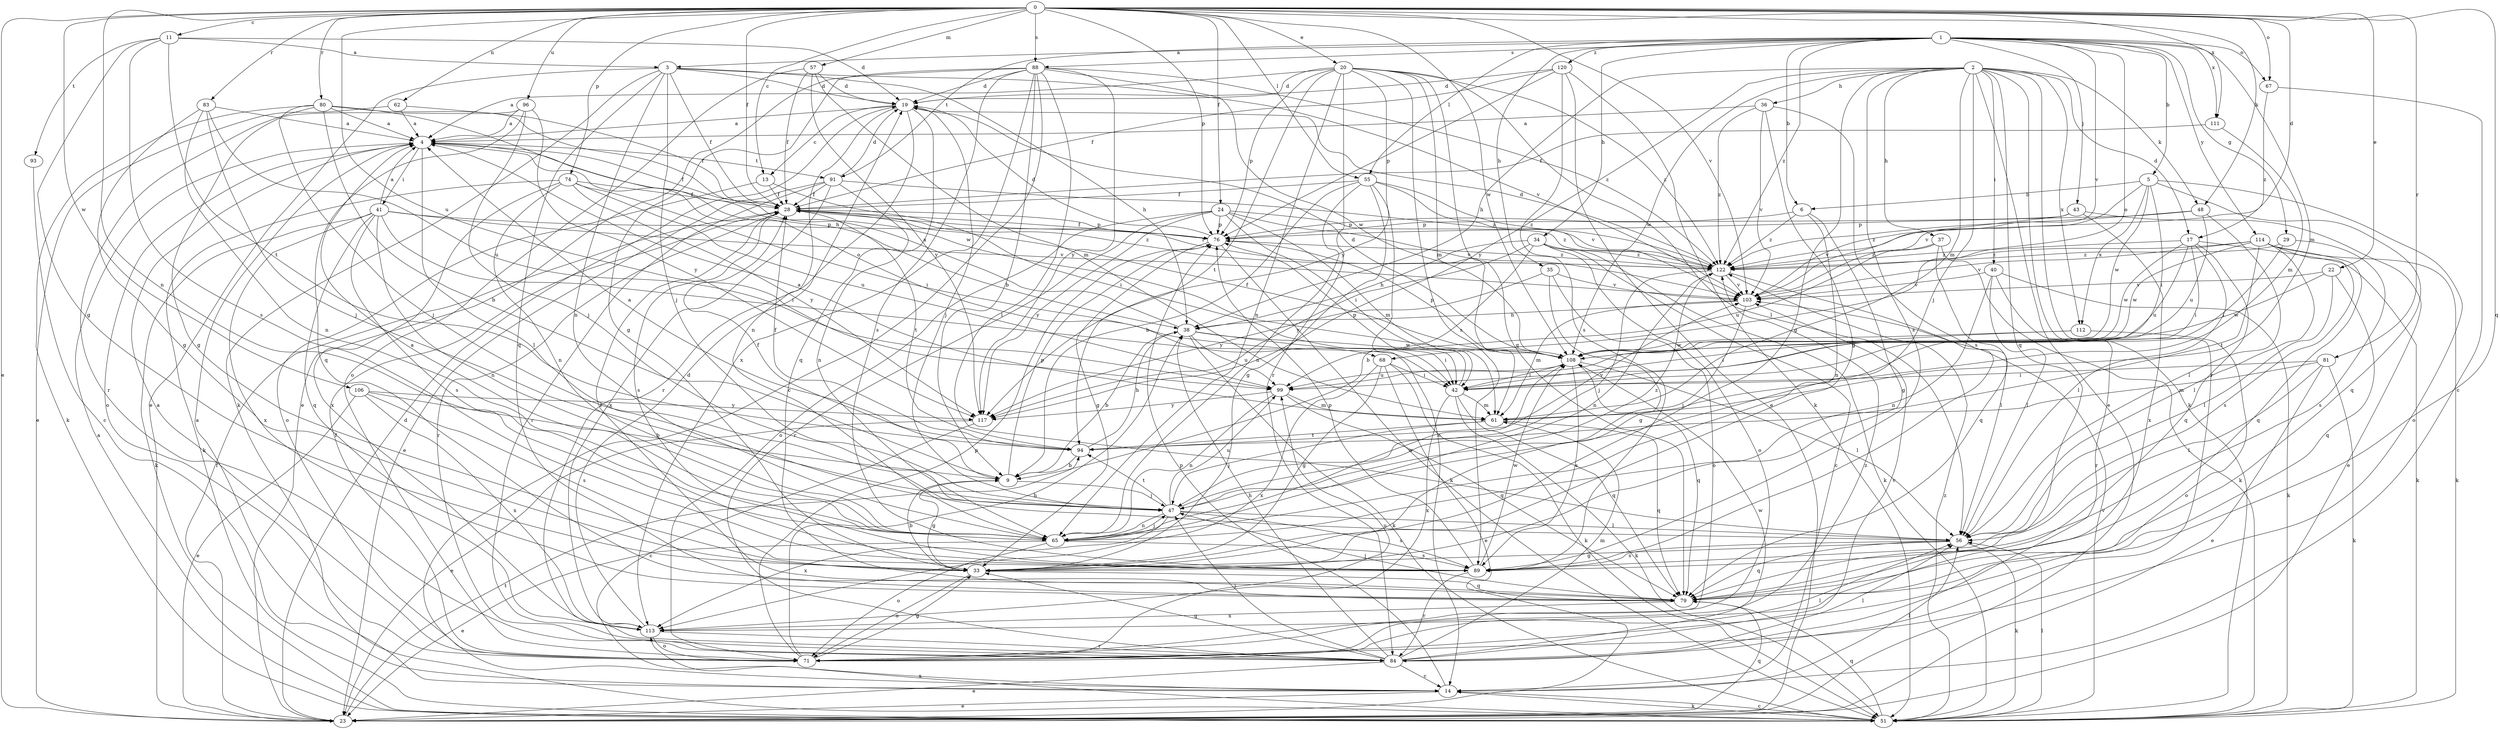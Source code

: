 strict digraph  {
0;
1;
2;
3;
4;
5;
6;
9;
11;
13;
14;
17;
19;
20;
22;
23;
24;
28;
29;
33;
34;
35;
36;
37;
38;
40;
41;
42;
43;
47;
48;
51;
55;
56;
57;
61;
62;
65;
67;
68;
71;
74;
76;
79;
80;
81;
83;
84;
88;
89;
91;
93;
94;
96;
99;
103;
106;
108;
111;
112;
113;
114;
117;
120;
122;
0 -> 11  [label=c];
0 -> 13  [label=c];
0 -> 17  [label=d];
0 -> 20  [label=e];
0 -> 22  [label=e];
0 -> 23  [label=e];
0 -> 24  [label=f];
0 -> 28  [label=f];
0 -> 48  [label=k];
0 -> 55  [label=l];
0 -> 57  [label=m];
0 -> 62  [label=n];
0 -> 65  [label=n];
0 -> 67  [label=o];
0 -> 74  [label=p];
0 -> 76  [label=p];
0 -> 79  [label=q];
0 -> 80  [label=r];
0 -> 81  [label=r];
0 -> 83  [label=r];
0 -> 88  [label=s];
0 -> 96  [label=u];
0 -> 99  [label=u];
0 -> 103  [label=v];
0 -> 106  [label=w];
0 -> 108  [label=w];
0 -> 111  [label=x];
1 -> 3  [label=a];
1 -> 5  [label=b];
1 -> 6  [label=b];
1 -> 29  [label=g];
1 -> 34  [label=h];
1 -> 35  [label=h];
1 -> 43  [label=j];
1 -> 55  [label=l];
1 -> 61  [label=m];
1 -> 67  [label=o];
1 -> 68  [label=o];
1 -> 88  [label=s];
1 -> 91  [label=t];
1 -> 103  [label=v];
1 -> 111  [label=x];
1 -> 114  [label=y];
1 -> 120  [label=z];
1 -> 122  [label=z];
2 -> 17  [label=d];
2 -> 23  [label=e];
2 -> 33  [label=g];
2 -> 36  [label=h];
2 -> 37  [label=h];
2 -> 38  [label=h];
2 -> 40  [label=i];
2 -> 47  [label=j];
2 -> 48  [label=k];
2 -> 51  [label=k];
2 -> 61  [label=m];
2 -> 79  [label=q];
2 -> 84  [label=r];
2 -> 89  [label=s];
2 -> 108  [label=w];
2 -> 112  [label=x];
2 -> 117  [label=y];
3 -> 19  [label=d];
3 -> 23  [label=e];
3 -> 28  [label=f];
3 -> 38  [label=h];
3 -> 47  [label=j];
3 -> 51  [label=k];
3 -> 65  [label=n];
3 -> 79  [label=q];
3 -> 103  [label=v];
4 -> 28  [label=f];
4 -> 41  [label=i];
4 -> 56  [label=l];
4 -> 68  [label=o];
4 -> 71  [label=o];
4 -> 91  [label=t];
5 -> 6  [label=b];
5 -> 42  [label=i];
5 -> 71  [label=o];
5 -> 79  [label=q];
5 -> 103  [label=v];
5 -> 108  [label=w];
5 -> 112  [label=x];
6 -> 33  [label=g];
6 -> 65  [label=n];
6 -> 76  [label=p];
6 -> 122  [label=z];
9 -> 28  [label=f];
9 -> 33  [label=g];
9 -> 47  [label=j];
9 -> 76  [label=p];
11 -> 3  [label=a];
11 -> 19  [label=d];
11 -> 33  [label=g];
11 -> 89  [label=s];
11 -> 93  [label=t];
11 -> 94  [label=t];
13 -> 28  [label=f];
13 -> 42  [label=i];
13 -> 71  [label=o];
14 -> 4  [label=a];
14 -> 23  [label=e];
14 -> 51  [label=k];
14 -> 56  [label=l];
14 -> 76  [label=p];
17 -> 42  [label=i];
17 -> 51  [label=k];
17 -> 56  [label=l];
17 -> 79  [label=q];
17 -> 99  [label=u];
17 -> 108  [label=w];
17 -> 122  [label=z];
19 -> 4  [label=a];
19 -> 13  [label=c];
19 -> 47  [label=j];
19 -> 65  [label=n];
19 -> 79  [label=q];
19 -> 84  [label=r];
20 -> 4  [label=a];
20 -> 19  [label=d];
20 -> 56  [label=l];
20 -> 61  [label=m];
20 -> 65  [label=n];
20 -> 76  [label=p];
20 -> 79  [label=q];
20 -> 84  [label=r];
20 -> 89  [label=s];
20 -> 94  [label=t];
20 -> 117  [label=y];
20 -> 122  [label=z];
22 -> 56  [label=l];
22 -> 79  [label=q];
22 -> 103  [label=v];
22 -> 108  [label=w];
23 -> 19  [label=d];
23 -> 28  [label=f];
23 -> 79  [label=q];
23 -> 94  [label=t];
24 -> 42  [label=i];
24 -> 61  [label=m];
24 -> 71  [label=o];
24 -> 76  [label=p];
24 -> 84  [label=r];
24 -> 103  [label=v];
24 -> 117  [label=y];
24 -> 122  [label=z];
28 -> 76  [label=p];
28 -> 84  [label=r];
28 -> 89  [label=s];
28 -> 94  [label=t];
28 -> 122  [label=z];
29 -> 42  [label=i];
29 -> 89  [label=s];
29 -> 122  [label=z];
33 -> 9  [label=b];
33 -> 71  [label=o];
33 -> 79  [label=q];
34 -> 9  [label=b];
34 -> 14  [label=c];
34 -> 38  [label=h];
34 -> 51  [label=k];
34 -> 71  [label=o];
34 -> 117  [label=y];
34 -> 122  [label=z];
35 -> 33  [label=g];
35 -> 71  [label=o];
35 -> 103  [label=v];
35 -> 117  [label=y];
36 -> 4  [label=a];
36 -> 33  [label=g];
36 -> 89  [label=s];
36 -> 103  [label=v];
36 -> 122  [label=z];
37 -> 51  [label=k];
37 -> 79  [label=q];
37 -> 99  [label=u];
37 -> 122  [label=z];
38 -> 4  [label=a];
38 -> 9  [label=b];
38 -> 42  [label=i];
38 -> 51  [label=k];
38 -> 99  [label=u];
38 -> 108  [label=w];
40 -> 51  [label=k];
40 -> 56  [label=l];
40 -> 65  [label=n];
40 -> 84  [label=r];
40 -> 103  [label=v];
41 -> 4  [label=a];
41 -> 42  [label=i];
41 -> 51  [label=k];
41 -> 65  [label=n];
41 -> 76  [label=p];
41 -> 79  [label=q];
41 -> 89  [label=s];
41 -> 103  [label=v];
41 -> 113  [label=x];
42 -> 51  [label=k];
42 -> 61  [label=m];
42 -> 76  [label=p];
42 -> 79  [label=q];
42 -> 113  [label=x];
43 -> 23  [label=e];
43 -> 76  [label=p];
43 -> 103  [label=v];
43 -> 113  [label=x];
47 -> 56  [label=l];
47 -> 65  [label=n];
47 -> 89  [label=s];
47 -> 94  [label=t];
47 -> 99  [label=u];
47 -> 113  [label=x];
47 -> 122  [label=z];
48 -> 56  [label=l];
48 -> 76  [label=p];
48 -> 99  [label=u];
48 -> 122  [label=z];
51 -> 4  [label=a];
51 -> 14  [label=c];
51 -> 56  [label=l];
51 -> 79  [label=q];
51 -> 103  [label=v];
51 -> 113  [label=x];
51 -> 122  [label=z];
55 -> 9  [label=b];
55 -> 14  [label=c];
55 -> 28  [label=f];
55 -> 33  [label=g];
55 -> 65  [label=n];
55 -> 103  [label=v];
55 -> 122  [label=z];
56 -> 33  [label=g];
56 -> 51  [label=k];
56 -> 79  [label=q];
56 -> 89  [label=s];
57 -> 19  [label=d];
57 -> 28  [label=f];
57 -> 61  [label=m];
57 -> 71  [label=o];
57 -> 117  [label=y];
61 -> 4  [label=a];
61 -> 47  [label=j];
61 -> 79  [label=q];
61 -> 94  [label=t];
62 -> 4  [label=a];
62 -> 23  [label=e];
62 -> 28  [label=f];
65 -> 4  [label=a];
65 -> 23  [label=e];
65 -> 47  [label=j];
65 -> 71  [label=o];
65 -> 89  [label=s];
65 -> 108  [label=w];
67 -> 14  [label=c];
67 -> 122  [label=z];
68 -> 23  [label=e];
68 -> 33  [label=g];
68 -> 42  [label=i];
68 -> 51  [label=k];
68 -> 113  [label=x];
71 -> 4  [label=a];
71 -> 28  [label=f];
71 -> 33  [label=g];
71 -> 38  [label=h];
71 -> 56  [label=l];
71 -> 76  [label=p];
71 -> 99  [label=u];
71 -> 122  [label=z];
74 -> 28  [label=f];
74 -> 42  [label=i];
74 -> 51  [label=k];
74 -> 65  [label=n];
74 -> 99  [label=u];
74 -> 113  [label=x];
74 -> 117  [label=y];
76 -> 19  [label=d];
76 -> 28  [label=f];
76 -> 33  [label=g];
76 -> 51  [label=k];
76 -> 122  [label=z];
79 -> 28  [label=f];
79 -> 47  [label=j];
79 -> 113  [label=x];
80 -> 4  [label=a];
80 -> 9  [label=b];
80 -> 38  [label=h];
80 -> 47  [label=j];
80 -> 51  [label=k];
80 -> 84  [label=r];
80 -> 108  [label=w];
81 -> 23  [label=e];
81 -> 42  [label=i];
81 -> 51  [label=k];
81 -> 56  [label=l];
81 -> 61  [label=m];
83 -> 4  [label=a];
83 -> 33  [label=g];
83 -> 47  [label=j];
83 -> 65  [label=n];
83 -> 99  [label=u];
84 -> 14  [label=c];
84 -> 23  [label=e];
84 -> 33  [label=g];
84 -> 38  [label=h];
84 -> 47  [label=j];
84 -> 56  [label=l];
84 -> 61  [label=m];
84 -> 103  [label=v];
84 -> 108  [label=w];
88 -> 9  [label=b];
88 -> 14  [label=c];
88 -> 19  [label=d];
88 -> 23  [label=e];
88 -> 33  [label=g];
88 -> 56  [label=l];
88 -> 89  [label=s];
88 -> 108  [label=w];
88 -> 113  [label=x];
88 -> 117  [label=y];
88 -> 122  [label=z];
89 -> 76  [label=p];
89 -> 84  [label=r];
89 -> 108  [label=w];
91 -> 19  [label=d];
91 -> 23  [label=e];
91 -> 28  [label=f];
91 -> 65  [label=n];
91 -> 84  [label=r];
91 -> 113  [label=x];
91 -> 122  [label=z];
93 -> 14  [label=c];
94 -> 4  [label=a];
94 -> 9  [label=b];
94 -> 28  [label=f];
94 -> 38  [label=h];
94 -> 103  [label=v];
96 -> 4  [label=a];
96 -> 33  [label=g];
96 -> 47  [label=j];
96 -> 79  [label=q];
96 -> 117  [label=y];
99 -> 61  [label=m];
99 -> 65  [label=n];
99 -> 79  [label=q];
99 -> 117  [label=y];
103 -> 38  [label=h];
103 -> 47  [label=j];
103 -> 61  [label=m];
106 -> 9  [label=b];
106 -> 23  [label=e];
106 -> 89  [label=s];
106 -> 113  [label=x];
106 -> 117  [label=y];
108 -> 19  [label=d];
108 -> 28  [label=f];
108 -> 42  [label=i];
108 -> 56  [label=l];
108 -> 76  [label=p];
108 -> 79  [label=q];
108 -> 89  [label=s];
108 -> 99  [label=u];
111 -> 28  [label=f];
111 -> 61  [label=m];
112 -> 42  [label=i];
112 -> 71  [label=o];
112 -> 108  [label=w];
113 -> 19  [label=d];
113 -> 71  [label=o];
113 -> 84  [label=r];
114 -> 51  [label=k];
114 -> 56  [label=l];
114 -> 79  [label=q];
114 -> 89  [label=s];
114 -> 94  [label=t];
114 -> 103  [label=v];
114 -> 108  [label=w];
114 -> 122  [label=z];
117 -> 14  [label=c];
117 -> 23  [label=e];
120 -> 19  [label=d];
120 -> 23  [label=e];
120 -> 28  [label=f];
120 -> 51  [label=k];
120 -> 76  [label=p];
120 -> 89  [label=s];
122 -> 19  [label=d];
122 -> 28  [label=f];
122 -> 47  [label=j];
122 -> 56  [label=l];
122 -> 65  [label=n];
122 -> 103  [label=v];
}
